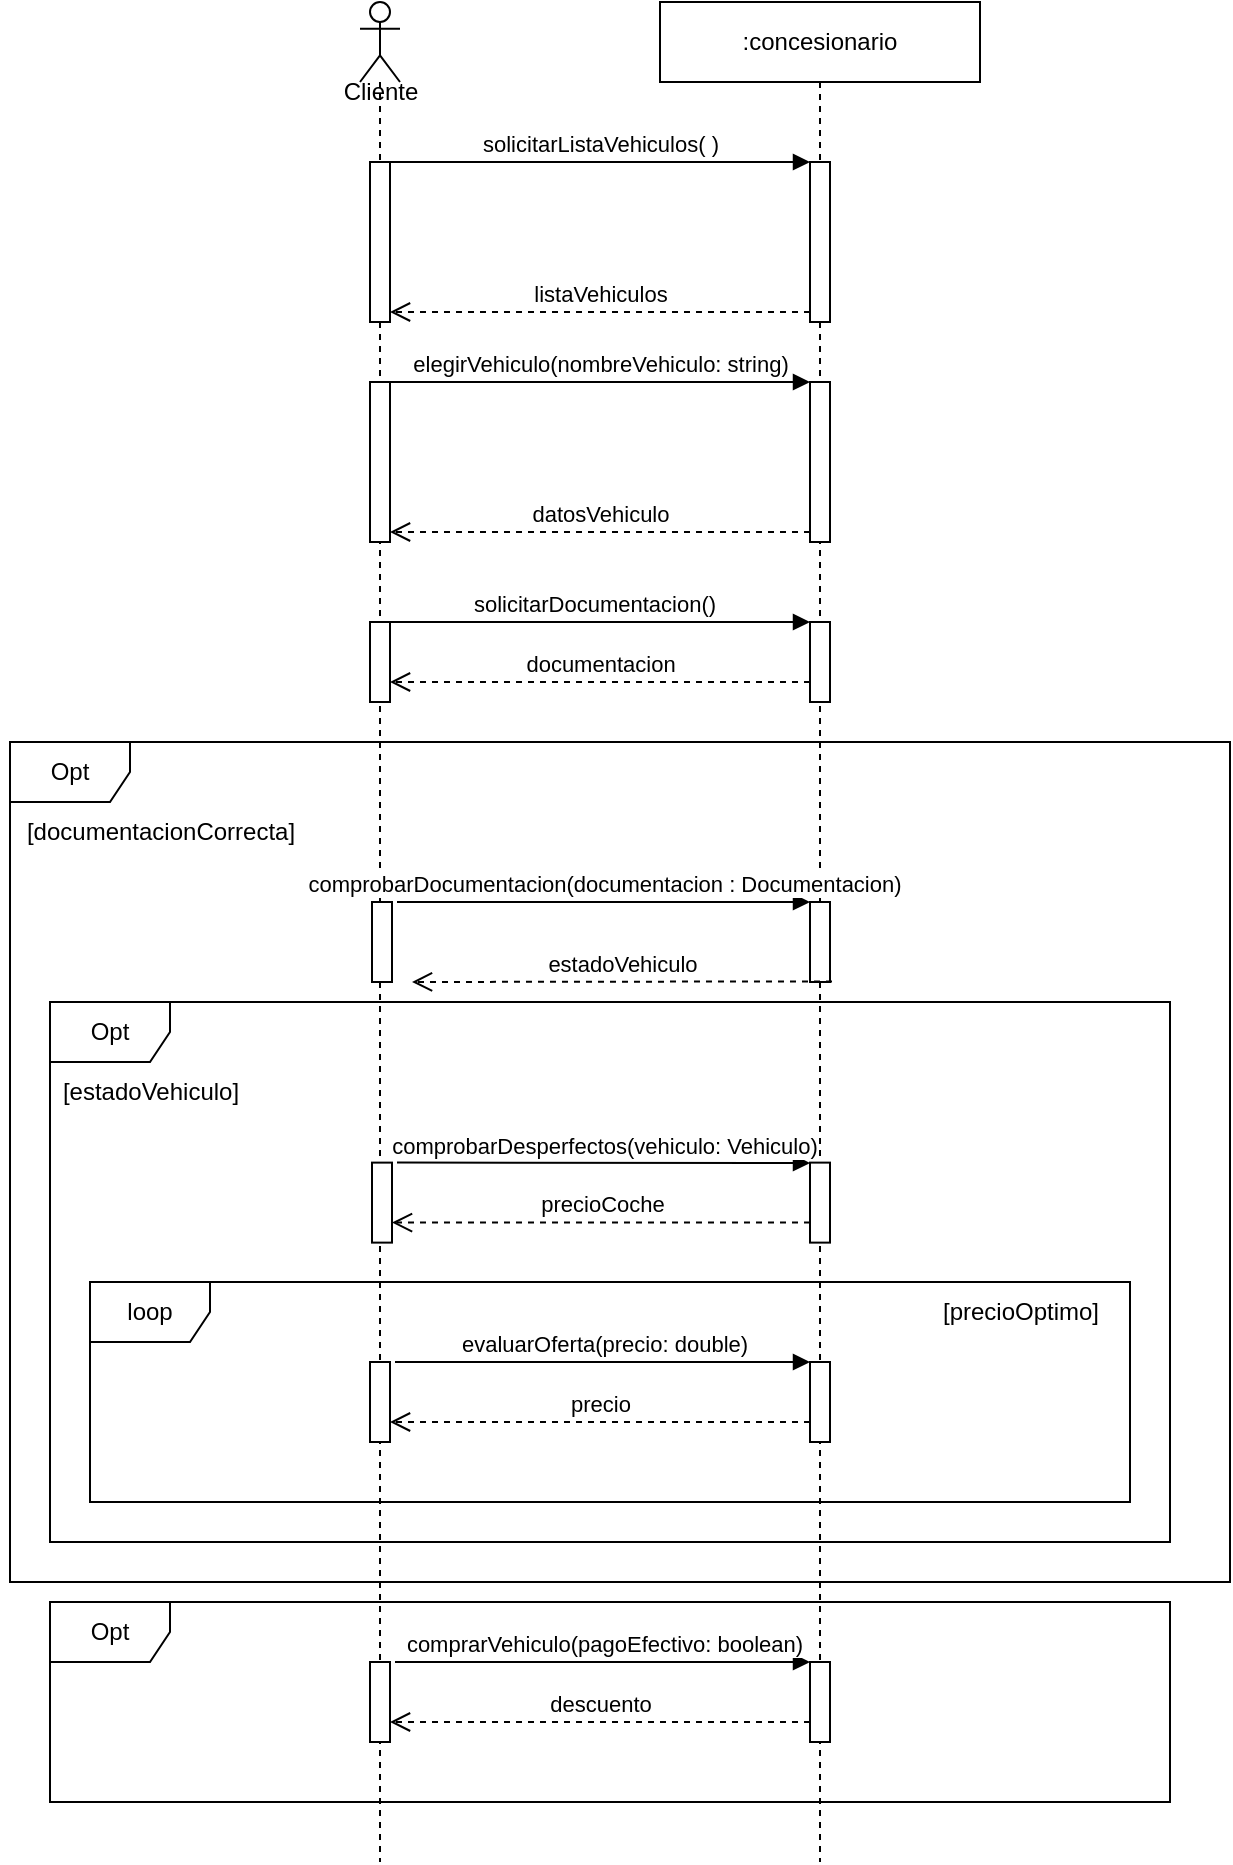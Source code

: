 <mxfile version="21.6.1" type="device">
  <diagram name="Página-1" id="mrNOAzfTAi2IqtJDP0Gq">
    <mxGraphModel dx="1689" dy="985" grid="1" gridSize="10" guides="1" tooltips="1" connect="1" arrows="1" fold="1" page="1" pageScale="1" pageWidth="1169" pageHeight="827" math="0" shadow="0">
      <root>
        <mxCell id="0" />
        <mxCell id="1" parent="0" />
        <mxCell id="8jYT87kQ_CPMX7Xzsf0v-1" value="" style="shape=umlLifeline;perimeter=lifelinePerimeter;whiteSpace=wrap;html=1;container=1;dropTarget=0;collapsible=0;recursiveResize=0;outlineConnect=0;portConstraint=eastwest;newEdgeStyle={&quot;edgeStyle&quot;:&quot;elbowEdgeStyle&quot;,&quot;elbow&quot;:&quot;vertical&quot;,&quot;curved&quot;:0,&quot;rounded&quot;:0};participant=umlActor;" vertex="1" parent="1">
          <mxGeometry x="435" y="210" width="20" height="930" as="geometry" />
        </mxCell>
        <mxCell id="8jYT87kQ_CPMX7Xzsf0v-50" value="" style="html=1;points=[];perimeter=orthogonalPerimeter;outlineConnect=0;targetShapes=umlLifeline;portConstraint=eastwest;newEdgeStyle={&quot;edgeStyle&quot;:&quot;elbowEdgeStyle&quot;,&quot;elbow&quot;:&quot;vertical&quot;,&quot;curved&quot;:0,&quot;rounded&quot;:0};" vertex="1" parent="8jYT87kQ_CPMX7Xzsf0v-1">
          <mxGeometry x="6" y="580.31" width="10" height="40" as="geometry" />
        </mxCell>
        <mxCell id="8jYT87kQ_CPMX7Xzsf0v-41" value="" style="html=1;points=[];perimeter=orthogonalPerimeter;outlineConnect=0;targetShapes=umlLifeline;portConstraint=eastwest;newEdgeStyle={&quot;edgeStyle&quot;:&quot;elbowEdgeStyle&quot;,&quot;elbow&quot;:&quot;vertical&quot;,&quot;curved&quot;:0,&quot;rounded&quot;:0};" vertex="1" parent="8jYT87kQ_CPMX7Xzsf0v-1">
          <mxGeometry x="6" y="450" width="10" height="40" as="geometry" />
        </mxCell>
        <mxCell id="8jYT87kQ_CPMX7Xzsf0v-2" value=":concesionario" style="shape=umlLifeline;perimeter=lifelinePerimeter;whiteSpace=wrap;html=1;container=1;dropTarget=0;collapsible=0;recursiveResize=0;outlineConnect=0;portConstraint=eastwest;newEdgeStyle={&quot;edgeStyle&quot;:&quot;elbowEdgeStyle&quot;,&quot;elbow&quot;:&quot;vertical&quot;,&quot;curved&quot;:0,&quot;rounded&quot;:0};" vertex="1" parent="1">
          <mxGeometry x="585" y="210" width="160" height="930" as="geometry" />
        </mxCell>
        <mxCell id="8jYT87kQ_CPMX7Xzsf0v-34" value="" style="html=1;points=[];perimeter=orthogonalPerimeter;outlineConnect=0;targetShapes=umlLifeline;portConstraint=eastwest;newEdgeStyle={&quot;edgeStyle&quot;:&quot;elbowEdgeStyle&quot;,&quot;elbow&quot;:&quot;vertical&quot;,&quot;curved&quot;:0,&quot;rounded&quot;:0};" vertex="1" parent="8jYT87kQ_CPMX7Xzsf0v-2">
          <mxGeometry x="75" y="190" width="10" height="80" as="geometry" />
        </mxCell>
        <mxCell id="8jYT87kQ_CPMX7Xzsf0v-35" value="elegirVehiculo(nombreVehiculo: string)" style="html=1;verticalAlign=bottom;endArrow=block;edgeStyle=elbowEdgeStyle;elbow=vertical;curved=0;rounded=0;" edge="1" target="8jYT87kQ_CPMX7Xzsf0v-34" parent="8jYT87kQ_CPMX7Xzsf0v-2">
          <mxGeometry relative="1" as="geometry">
            <mxPoint x="-135" y="190" as="sourcePoint" />
          </mxGeometry>
        </mxCell>
        <mxCell id="8jYT87kQ_CPMX7Xzsf0v-36" value="datosVehiculo" style="html=1;verticalAlign=bottom;endArrow=open;dashed=1;endSize=8;edgeStyle=elbowEdgeStyle;elbow=vertical;curved=0;rounded=0;" edge="1" source="8jYT87kQ_CPMX7Xzsf0v-34" parent="8jYT87kQ_CPMX7Xzsf0v-2">
          <mxGeometry relative="1" as="geometry">
            <mxPoint x="-135" y="265" as="targetPoint" />
          </mxGeometry>
        </mxCell>
        <mxCell id="8jYT87kQ_CPMX7Xzsf0v-37" value="" style="html=1;points=[];perimeter=orthogonalPerimeter;outlineConnect=0;targetShapes=umlLifeline;portConstraint=eastwest;newEdgeStyle={&quot;edgeStyle&quot;:&quot;elbowEdgeStyle&quot;,&quot;elbow&quot;:&quot;vertical&quot;,&quot;curved&quot;:0,&quot;rounded&quot;:0};" vertex="1" parent="8jYT87kQ_CPMX7Xzsf0v-2">
          <mxGeometry x="-145" y="190" width="10" height="80" as="geometry" />
        </mxCell>
        <mxCell id="8jYT87kQ_CPMX7Xzsf0v-38" value="" style="html=1;points=[];perimeter=orthogonalPerimeter;outlineConnect=0;targetShapes=umlLifeline;portConstraint=eastwest;newEdgeStyle={&quot;edgeStyle&quot;:&quot;elbowEdgeStyle&quot;,&quot;elbow&quot;:&quot;vertical&quot;,&quot;curved&quot;:0,&quot;rounded&quot;:0};" vertex="1" parent="8jYT87kQ_CPMX7Xzsf0v-2">
          <mxGeometry x="75" y="450" width="10" height="40" as="geometry" />
        </mxCell>
        <mxCell id="8jYT87kQ_CPMX7Xzsf0v-39" value="comprobarDocumentacion(documentacion : Documentacion)" style="html=1;verticalAlign=bottom;endArrow=block;edgeStyle=elbowEdgeStyle;elbow=vertical;curved=0;rounded=0;" edge="1" parent="8jYT87kQ_CPMX7Xzsf0v-2" target="8jYT87kQ_CPMX7Xzsf0v-38">
          <mxGeometry relative="1" as="geometry">
            <mxPoint x="-131.5" y="450" as="sourcePoint" />
          </mxGeometry>
        </mxCell>
        <mxCell id="8jYT87kQ_CPMX7Xzsf0v-44" value="" style="ellipse;whiteSpace=wrap;html=1;align=center;aspect=fixed;fillColor=none;strokeColor=none;resizable=0;perimeter=centerPerimeter;rotatable=0;allowArrows=0;points=[];outlineConnect=1;" vertex="1" parent="8jYT87kQ_CPMX7Xzsf0v-2">
          <mxGeometry x="-131.5" y="400" width="10" height="10" as="geometry" />
        </mxCell>
        <mxCell id="8jYT87kQ_CPMX7Xzsf0v-18" value="" style="html=1;points=[];perimeter=orthogonalPerimeter;outlineConnect=0;targetShapes=umlLifeline;portConstraint=eastwest;newEdgeStyle={&quot;edgeStyle&quot;:&quot;elbowEdgeStyle&quot;,&quot;elbow&quot;:&quot;vertical&quot;,&quot;curved&quot;:0,&quot;rounded&quot;:0};" vertex="1" parent="8jYT87kQ_CPMX7Xzsf0v-2">
          <mxGeometry x="75" y="80" width="10" height="80" as="geometry" />
        </mxCell>
        <mxCell id="8jYT87kQ_CPMX7Xzsf0v-52" value="" style="html=1;points=[];perimeter=orthogonalPerimeter;outlineConnect=0;targetShapes=umlLifeline;portConstraint=eastwest;newEdgeStyle={&quot;edgeStyle&quot;:&quot;elbowEdgeStyle&quot;,&quot;elbow&quot;:&quot;vertical&quot;,&quot;curved&quot;:0,&quot;rounded&quot;:0};" vertex="1" parent="8jYT87kQ_CPMX7Xzsf0v-2">
          <mxGeometry x="75" y="310" width="10" height="40" as="geometry" />
        </mxCell>
        <mxCell id="8jYT87kQ_CPMX7Xzsf0v-53" value="solicitarDocumentacion()" style="html=1;verticalAlign=bottom;endArrow=block;edgeStyle=elbowEdgeStyle;elbow=vertical;curved=0;rounded=0;" edge="1" target="8jYT87kQ_CPMX7Xzsf0v-52" parent="8jYT87kQ_CPMX7Xzsf0v-2">
          <mxGeometry relative="1" as="geometry">
            <mxPoint x="-142.5" y="310" as="sourcePoint" />
          </mxGeometry>
        </mxCell>
        <mxCell id="8jYT87kQ_CPMX7Xzsf0v-54" value="" style="html=1;points=[];perimeter=orthogonalPerimeter;outlineConnect=0;targetShapes=umlLifeline;portConstraint=eastwest;newEdgeStyle={&quot;edgeStyle&quot;:&quot;elbowEdgeStyle&quot;,&quot;elbow&quot;:&quot;vertical&quot;,&quot;curved&quot;:0,&quot;rounded&quot;:0};" vertex="1" parent="8jYT87kQ_CPMX7Xzsf0v-2">
          <mxGeometry x="-145" y="310" width="10" height="40" as="geometry" />
        </mxCell>
        <mxCell id="8jYT87kQ_CPMX7Xzsf0v-55" value="documentacion" style="html=1;verticalAlign=bottom;endArrow=open;dashed=1;endSize=8;edgeStyle=elbowEdgeStyle;elbow=vertical;curved=0;rounded=0;" edge="1" source="8jYT87kQ_CPMX7Xzsf0v-52" target="8jYT87kQ_CPMX7Xzsf0v-54" parent="8jYT87kQ_CPMX7Xzsf0v-2">
          <mxGeometry relative="1" as="geometry">
            <mxPoint x="-137.5" y="340" as="targetPoint" />
            <Array as="points">
              <mxPoint x="-47.5" y="340" />
            </Array>
          </mxGeometry>
        </mxCell>
        <mxCell id="8jYT87kQ_CPMX7Xzsf0v-63" value="" style="html=1;points=[];perimeter=orthogonalPerimeter;outlineConnect=0;targetShapes=umlLifeline;portConstraint=eastwest;newEdgeStyle={&quot;edgeStyle&quot;:&quot;elbowEdgeStyle&quot;,&quot;elbow&quot;:&quot;vertical&quot;,&quot;curved&quot;:0,&quot;rounded&quot;:0};" vertex="1" parent="8jYT87kQ_CPMX7Xzsf0v-2">
          <mxGeometry x="-145" y="830" width="10" height="40" as="geometry" />
        </mxCell>
        <mxCell id="8jYT87kQ_CPMX7Xzsf0v-64" value="" style="html=1;points=[];perimeter=orthogonalPerimeter;outlineConnect=0;targetShapes=umlLifeline;portConstraint=eastwest;newEdgeStyle={&quot;edgeStyle&quot;:&quot;elbowEdgeStyle&quot;,&quot;elbow&quot;:&quot;vertical&quot;,&quot;curved&quot;:0,&quot;rounded&quot;:0};" vertex="1" parent="8jYT87kQ_CPMX7Xzsf0v-2">
          <mxGeometry x="75" y="830" width="10" height="40" as="geometry" />
        </mxCell>
        <mxCell id="8jYT87kQ_CPMX7Xzsf0v-65" value="comprarVehiculo(pagoEfectivo: boolean)" style="html=1;verticalAlign=bottom;endArrow=block;edgeStyle=elbowEdgeStyle;elbow=vertical;curved=0;rounded=0;" edge="1" parent="8jYT87kQ_CPMX7Xzsf0v-2" target="8jYT87kQ_CPMX7Xzsf0v-64">
          <mxGeometry relative="1" as="geometry">
            <mxPoint x="-132.5" y="830" as="sourcePoint" />
          </mxGeometry>
        </mxCell>
        <mxCell id="8jYT87kQ_CPMX7Xzsf0v-66" value="descuento" style="html=1;verticalAlign=bottom;endArrow=open;dashed=1;endSize=8;edgeStyle=elbowEdgeStyle;elbow=horizontal;curved=0;rounded=0;" edge="1" parent="8jYT87kQ_CPMX7Xzsf0v-2" source="8jYT87kQ_CPMX7Xzsf0v-64" target="8jYT87kQ_CPMX7Xzsf0v-63">
          <mxGeometry relative="1" as="geometry">
            <mxPoint x="-127.5" y="860" as="targetPoint" />
            <Array as="points">
              <mxPoint x="-37.5" y="860" />
            </Array>
          </mxGeometry>
        </mxCell>
        <mxCell id="8jYT87kQ_CPMX7Xzsf0v-19" value="solicitarListaVehiculos( )" style="html=1;verticalAlign=bottom;endArrow=block;edgeStyle=elbowEdgeStyle;elbow=vertical;curved=0;rounded=0;" edge="1" parent="1" target="8jYT87kQ_CPMX7Xzsf0v-18">
          <mxGeometry relative="1" as="geometry">
            <mxPoint x="450" y="290" as="sourcePoint" />
          </mxGeometry>
        </mxCell>
        <mxCell id="8jYT87kQ_CPMX7Xzsf0v-20" value="listaVehiculos" style="html=1;verticalAlign=bottom;endArrow=open;dashed=1;endSize=8;edgeStyle=elbowEdgeStyle;elbow=vertical;curved=0;rounded=0;" edge="1" parent="1" source="8jYT87kQ_CPMX7Xzsf0v-18">
          <mxGeometry relative="1" as="geometry">
            <mxPoint x="450" y="365" as="targetPoint" />
          </mxGeometry>
        </mxCell>
        <mxCell id="8jYT87kQ_CPMX7Xzsf0v-21" value="" style="html=1;points=[];perimeter=orthogonalPerimeter;outlineConnect=0;targetShapes=umlLifeline;portConstraint=eastwest;newEdgeStyle={&quot;edgeStyle&quot;:&quot;elbowEdgeStyle&quot;,&quot;elbow&quot;:&quot;vertical&quot;,&quot;curved&quot;:0,&quot;rounded&quot;:0};" vertex="1" parent="1">
          <mxGeometry x="440" y="290" width="10" height="80" as="geometry" />
        </mxCell>
        <mxCell id="8jYT87kQ_CPMX7Xzsf0v-33" value="Cliente" style="text;html=1;align=center;verticalAlign=middle;resizable=0;points=[];autosize=1;strokeColor=none;fillColor=none;" vertex="1" parent="1">
          <mxGeometry x="415" y="240" width="60" height="30" as="geometry" />
        </mxCell>
        <mxCell id="8jYT87kQ_CPMX7Xzsf0v-43" value="[documentacionCorrecta]" style="text;html=1;align=center;verticalAlign=middle;resizable=0;points=[];autosize=1;strokeColor=none;fillColor=none;" vertex="1" parent="1">
          <mxGeometry x="255" y="610" width="160" height="30" as="geometry" />
        </mxCell>
        <mxCell id="8jYT87kQ_CPMX7Xzsf0v-45" value="Opt" style="shape=umlFrame;whiteSpace=wrap;html=1;pointerEvents=0;" vertex="1" parent="1">
          <mxGeometry x="280" y="710" width="560" height="270" as="geometry" />
        </mxCell>
        <mxCell id="8jYT87kQ_CPMX7Xzsf0v-42" value="Opt" style="shape=umlFrame;whiteSpace=wrap;html=1;pointerEvents=0;" vertex="1" parent="1">
          <mxGeometry x="260" y="580" width="610" height="420" as="geometry" />
        </mxCell>
        <mxCell id="8jYT87kQ_CPMX7Xzsf0v-47" value="[estadoVehiculo]" style="text;html=1;align=center;verticalAlign=middle;resizable=0;points=[];autosize=1;strokeColor=none;fillColor=none;" vertex="1" parent="1">
          <mxGeometry x="275" y="740" width="110" height="30" as="geometry" />
        </mxCell>
        <mxCell id="8jYT87kQ_CPMX7Xzsf0v-48" value="" style="html=1;points=[];perimeter=orthogonalPerimeter;outlineConnect=0;targetShapes=umlLifeline;portConstraint=eastwest;newEdgeStyle={&quot;edgeStyle&quot;:&quot;elbowEdgeStyle&quot;,&quot;elbow&quot;:&quot;vertical&quot;,&quot;curved&quot;:0,&quot;rounded&quot;:0};" vertex="1" parent="1">
          <mxGeometry x="660" y="790.31" width="10" height="40" as="geometry" />
        </mxCell>
        <mxCell id="8jYT87kQ_CPMX7Xzsf0v-49" value="comprobarDesperfectos(vehiculo: Vehiculo)" style="html=1;verticalAlign=bottom;endArrow=block;edgeStyle=elbowEdgeStyle;elbow=vertical;curved=0;rounded=0;" edge="1" parent="1" target="8jYT87kQ_CPMX7Xzsf0v-48">
          <mxGeometry relative="1" as="geometry">
            <mxPoint x="453.5" y="790.31" as="sourcePoint" />
          </mxGeometry>
        </mxCell>
        <mxCell id="8jYT87kQ_CPMX7Xzsf0v-51" value="precioCoche" style="html=1;verticalAlign=bottom;endArrow=open;dashed=1;endSize=8;edgeStyle=elbowEdgeStyle;elbow=vertical;curved=0;rounded=0;" edge="1" parent="1" source="8jYT87kQ_CPMX7Xzsf0v-48" target="8jYT87kQ_CPMX7Xzsf0v-50">
          <mxGeometry relative="1" as="geometry">
            <mxPoint x="458.5" y="820.31" as="targetPoint" />
            <Array as="points">
              <mxPoint x="548.5" y="820.31" />
            </Array>
          </mxGeometry>
        </mxCell>
        <mxCell id="8jYT87kQ_CPMX7Xzsf0v-56" value="estadoVehiculo" style="html=1;verticalAlign=bottom;endArrow=open;dashed=1;endSize=8;edgeStyle=elbowEdgeStyle;elbow=vertical;curved=0;rounded=0;" edge="1" parent="1">
          <mxGeometry relative="1" as="geometry">
            <mxPoint x="461" y="699.69" as="targetPoint" />
            <Array as="points">
              <mxPoint x="548.5" y="700" />
            </Array>
            <mxPoint x="671" y="699.69" as="sourcePoint" />
          </mxGeometry>
        </mxCell>
        <mxCell id="8jYT87kQ_CPMX7Xzsf0v-57" value="loop" style="shape=umlFrame;whiteSpace=wrap;html=1;pointerEvents=0;" vertex="1" parent="1">
          <mxGeometry x="300" y="850" width="520" height="110" as="geometry" />
        </mxCell>
        <mxCell id="8jYT87kQ_CPMX7Xzsf0v-58" value="" style="html=1;points=[];perimeter=orthogonalPerimeter;outlineConnect=0;targetShapes=umlLifeline;portConstraint=eastwest;newEdgeStyle={&quot;edgeStyle&quot;:&quot;elbowEdgeStyle&quot;,&quot;elbow&quot;:&quot;vertical&quot;,&quot;curved&quot;:0,&quot;rounded&quot;:0};" vertex="1" parent="1">
          <mxGeometry x="440" y="890" width="10" height="40" as="geometry" />
        </mxCell>
        <mxCell id="8jYT87kQ_CPMX7Xzsf0v-59" value="" style="html=1;points=[];perimeter=orthogonalPerimeter;outlineConnect=0;targetShapes=umlLifeline;portConstraint=eastwest;newEdgeStyle={&quot;edgeStyle&quot;:&quot;elbowEdgeStyle&quot;,&quot;elbow&quot;:&quot;vertical&quot;,&quot;curved&quot;:0,&quot;rounded&quot;:0};" vertex="1" parent="1">
          <mxGeometry x="660" y="890" width="10" height="40" as="geometry" />
        </mxCell>
        <mxCell id="8jYT87kQ_CPMX7Xzsf0v-60" value="evaluarOferta(precio: double)" style="html=1;verticalAlign=bottom;endArrow=block;edgeStyle=elbowEdgeStyle;elbow=vertical;curved=0;rounded=0;" edge="1" target="8jYT87kQ_CPMX7Xzsf0v-59" parent="1">
          <mxGeometry relative="1" as="geometry">
            <mxPoint x="452.5" y="890" as="sourcePoint" />
          </mxGeometry>
        </mxCell>
        <mxCell id="8jYT87kQ_CPMX7Xzsf0v-61" value="precio" style="html=1;verticalAlign=bottom;endArrow=open;dashed=1;endSize=8;edgeStyle=elbowEdgeStyle;elbow=horizontal;curved=0;rounded=0;" edge="1" source="8jYT87kQ_CPMX7Xzsf0v-59" target="8jYT87kQ_CPMX7Xzsf0v-58" parent="1">
          <mxGeometry relative="1" as="geometry">
            <mxPoint x="457.5" y="920" as="targetPoint" />
            <Array as="points">
              <mxPoint x="547.5" y="920" />
            </Array>
          </mxGeometry>
        </mxCell>
        <mxCell id="8jYT87kQ_CPMX7Xzsf0v-62" value="[precioOptimo]" style="text;html=1;align=center;verticalAlign=middle;resizable=0;points=[];autosize=1;strokeColor=none;fillColor=none;" vertex="1" parent="1">
          <mxGeometry x="715" y="850" width="100" height="30" as="geometry" />
        </mxCell>
        <mxCell id="8jYT87kQ_CPMX7Xzsf0v-67" value="Opt" style="shape=umlFrame;whiteSpace=wrap;html=1;pointerEvents=0;" vertex="1" parent="1">
          <mxGeometry x="280" y="1010" width="560" height="100" as="geometry" />
        </mxCell>
      </root>
    </mxGraphModel>
  </diagram>
</mxfile>
